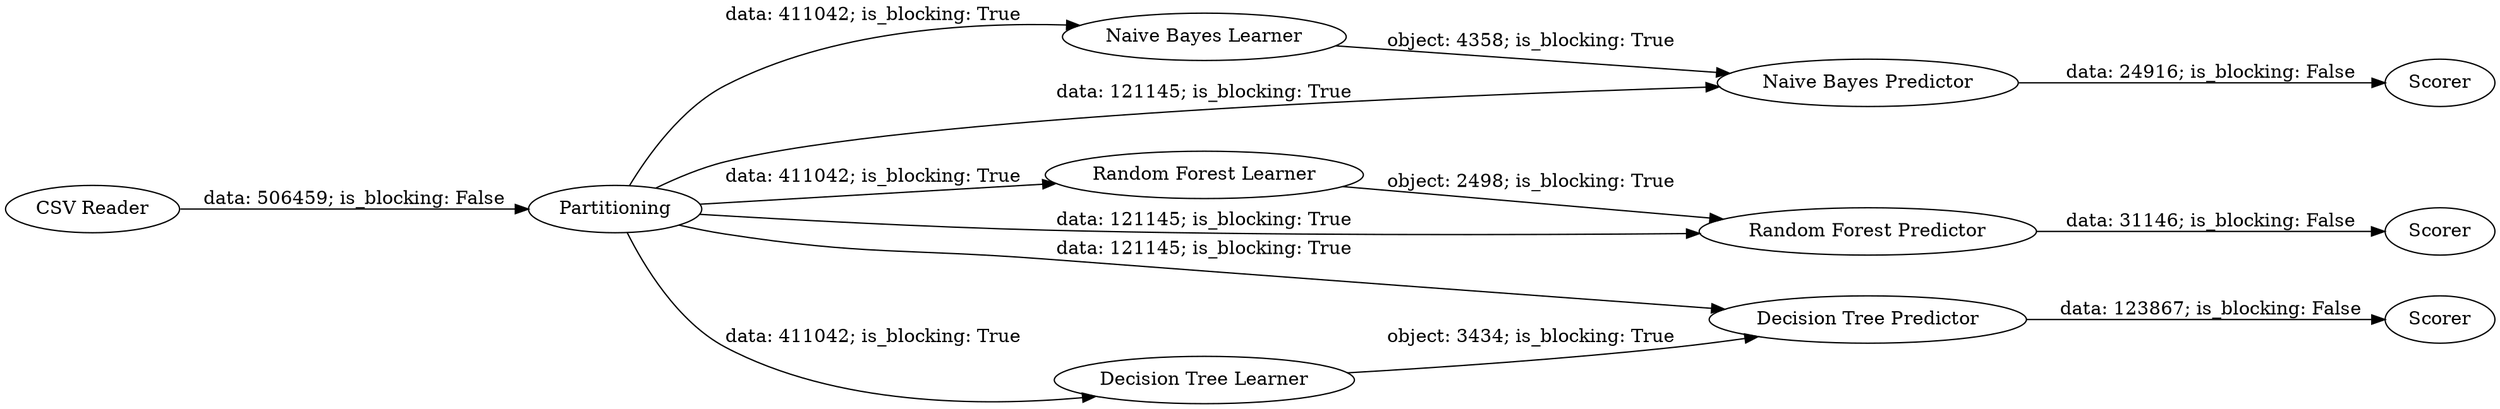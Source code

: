 digraph {
	"3270972037079707931_9" [label="Naive Bayes Learner"]
	"3270972037079707931_2" [label=Partitioning]
	"3270972037079707931_10" [label="Naive Bayes Predictor"]
	"3270972037079707931_11" [label=Scorer]
	"3270972037079707931_1" [label="CSV Reader"]
	"3270972037079707931_7" [label="Random Forest Learner"]
	"3270972037079707931_8" [label="Random Forest Predictor"]
	"3270972037079707931_5" [label=Scorer]
	"3270972037079707931_4" [label="Decision Tree Predictor"]
	"3270972037079707931_3" [label="Decision Tree Learner"]
	"3270972037079707931_6" [label=Scorer]
	"3270972037079707931_2" -> "3270972037079707931_4" [label="data: 121145; is_blocking: True"]
	"3270972037079707931_9" -> "3270972037079707931_10" [label="object: 4358; is_blocking: True"]
	"3270972037079707931_2" -> "3270972037079707931_7" [label="data: 411042; is_blocking: True"]
	"3270972037079707931_2" -> "3270972037079707931_10" [label="data: 121145; is_blocking: True"]
	"3270972037079707931_8" -> "3270972037079707931_6" [label="data: 31146; is_blocking: False"]
	"3270972037079707931_2" -> "3270972037079707931_9" [label="data: 411042; is_blocking: True"]
	"3270972037079707931_2" -> "3270972037079707931_3" [label="data: 411042; is_blocking: True"]
	"3270972037079707931_2" -> "3270972037079707931_8" [label="data: 121145; is_blocking: True"]
	"3270972037079707931_3" -> "3270972037079707931_4" [label="object: 3434; is_blocking: True"]
	"3270972037079707931_7" -> "3270972037079707931_8" [label="object: 2498; is_blocking: True"]
	"3270972037079707931_1" -> "3270972037079707931_2" [label="data: 506459; is_blocking: False"]
	"3270972037079707931_4" -> "3270972037079707931_5" [label="data: 123867; is_blocking: False"]
	"3270972037079707931_10" -> "3270972037079707931_11" [label="data: 24916; is_blocking: False"]
	rankdir=LR
}
